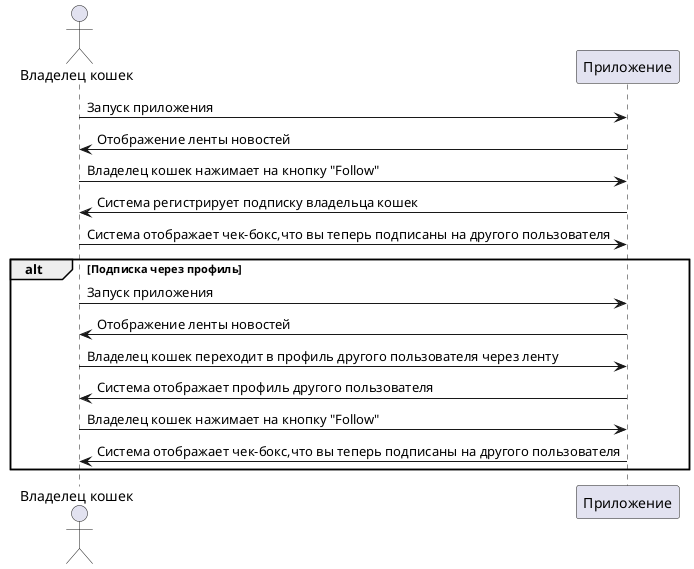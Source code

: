 @startuml
actor "Владелец кошек" as User
participant "Приложение" as App

User -> App: Запуск приложения
App -> User: Отображение ленты новостей
User -> App: Владелец кошек нажимает на кнопку "Follow"
App -> User: Система регистрирует подписку владельца кошек
User-> App:  Система отображает чек-бокс,что вы теперь подписаны на другого пользователя
alt Подписка через профиль
User -> App: Запуск приложения
App -> User: Отображение ленты новостей
User -> App: Владелец кошек переходит в профиль другого пользователя через ленту
App -> User: Система отображает профиль другого пользователя
User-> App:  Владелец кошек нажимает на кнопку "Follow"
App-> User:  Система отображает чек-бокс,что вы теперь подписаны на другого пользователя
end
@enduml